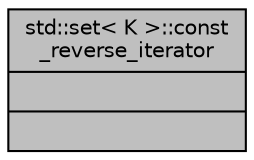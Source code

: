 digraph "std::set&lt; K &gt;::const_reverse_iterator"
{
  edge [fontname="Helvetica",fontsize="10",labelfontname="Helvetica",labelfontsize="10"];
  node [fontname="Helvetica",fontsize="10",shape=record];
  Node358 [label="{std::set\< K \>::const\l_reverse_iterator\n||}",height=0.2,width=0.4,color="black", fillcolor="grey75", style="filled", fontcolor="black"];
}
